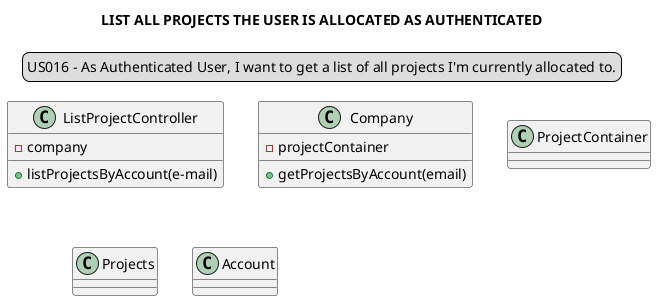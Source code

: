 @startuml
'https://plantuml.com/sequence-diagram

legend top
US016 - As Authenticated User, I want to get a list of all projects I'm currently allocated to.
end legend
skinparam sequenceMessageAlign center
title LIST ALL PROJECTS THE USER IS ALLOCATED AS AUTHENTICATED

class "ListProjectController" {
- company
+ listProjectsByAccount(e-mail)
}
class "Company" {
- projectContainer
+ getProjectsByAccount(email)
}
class "ProjectContainer" {

}
class "Projects" {

}
class "Account" {

}

@enduml